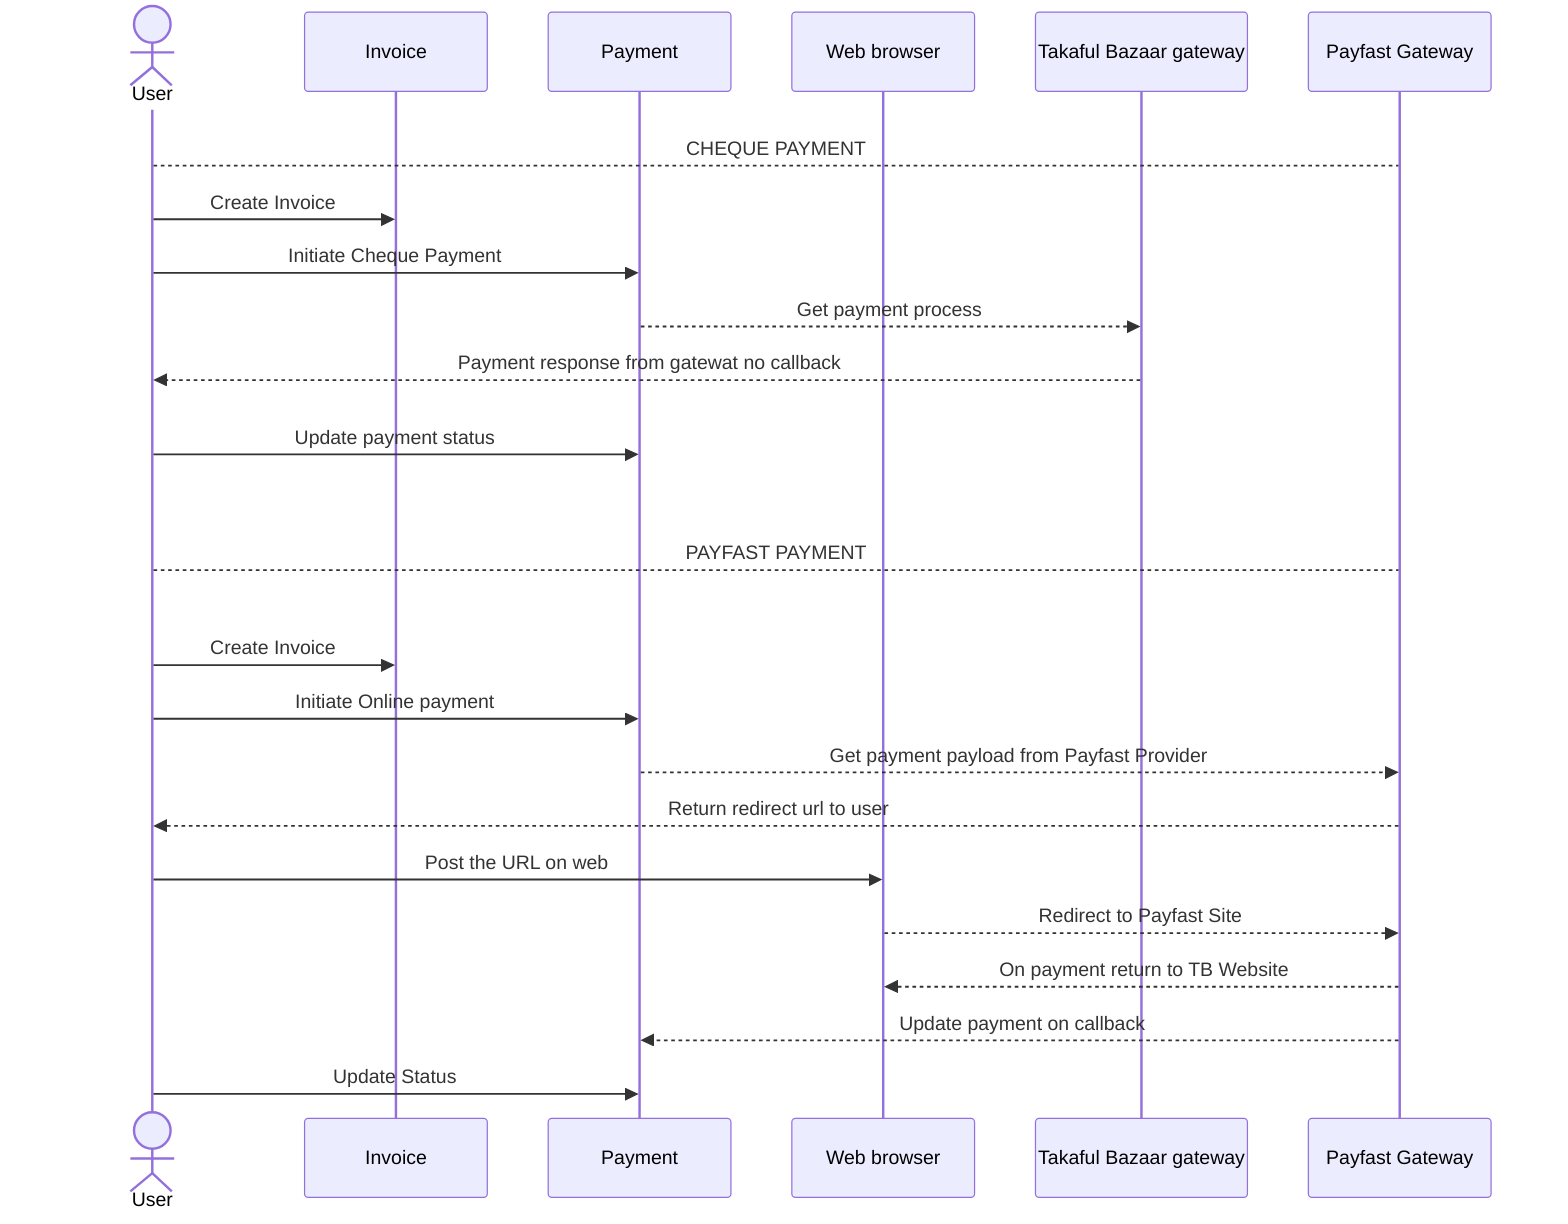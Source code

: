 sequenceDiagram
    actor US as User
    participant IN as Invoice
    participant PA as Payment
    participant WB as Web browser
    participant TBG as Takaful Bazaar gateway
    participant PFG as Payfast Gateway
    US-->PFG: <br />CHEQUE PAYMENT
    US->>IN: Create Invoice
    US->>PA: Initiate Cheque Payment
    PA-->>TBG: Get payment process
    TBG-->>US: Payment response from gatewat no callback
    US->>PA: <br />Update payment status
    US-->PFG: <br /><br /><br />PAYFAST PAYMENT
    US->>IN: <br /><br />Create Invoice
    US->>PA: Initiate Online payment
    PA-->>PFG: Get payment payload from Payfast Provider
    PFG-->>US: Return redirect url to user
    US->>WB: Post the URL on web
    WB-->>PFG: Redirect to Payfast Site
    PFG-->>WB: On payment return to TB Website
    PFG-->>PA: Update payment on callback
    US->>PA: Update Status